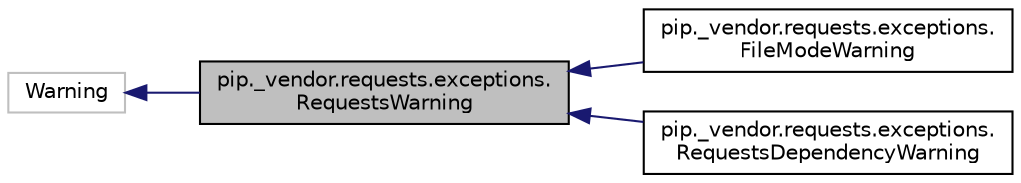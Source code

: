 digraph "pip._vendor.requests.exceptions.RequestsWarning"
{
 // LATEX_PDF_SIZE
  edge [fontname="Helvetica",fontsize="10",labelfontname="Helvetica",labelfontsize="10"];
  node [fontname="Helvetica",fontsize="10",shape=record];
  rankdir="LR";
  Node1 [label="pip._vendor.requests.exceptions.\lRequestsWarning",height=0.2,width=0.4,color="black", fillcolor="grey75", style="filled", fontcolor="black",tooltip=" "];
  Node2 -> Node1 [dir="back",color="midnightblue",fontsize="10",style="solid",fontname="Helvetica"];
  Node2 [label="Warning",height=0.2,width=0.4,color="grey75", fillcolor="white", style="filled",tooltip=" "];
  Node1 -> Node3 [dir="back",color="midnightblue",fontsize="10",style="solid",fontname="Helvetica"];
  Node3 [label="pip._vendor.requests.exceptions.\lFileModeWarning",height=0.2,width=0.4,color="black", fillcolor="white", style="filled",URL="$classpip_1_1__vendor_1_1requests_1_1exceptions_1_1FileModeWarning.html",tooltip=" "];
  Node1 -> Node4 [dir="back",color="midnightblue",fontsize="10",style="solid",fontname="Helvetica"];
  Node4 [label="pip._vendor.requests.exceptions.\lRequestsDependencyWarning",height=0.2,width=0.4,color="black", fillcolor="white", style="filled",URL="$classpip_1_1__vendor_1_1requests_1_1exceptions_1_1RequestsDependencyWarning.html",tooltip=" "];
}
